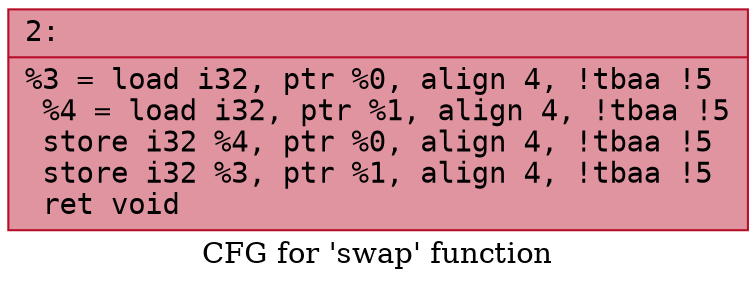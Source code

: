 digraph "CFG for 'swap' function" {
	label="CFG for 'swap' function";

	Node0x61694303dc50 [shape=record,color="#b70d28ff", style=filled, fillcolor="#b70d2870" fontname="Courier",label="{2:\l|  %3 = load i32, ptr %0, align 4, !tbaa !5\l  %4 = load i32, ptr %1, align 4, !tbaa !5\l  store i32 %4, ptr %0, align 4, !tbaa !5\l  store i32 %3, ptr %1, align 4, !tbaa !5\l  ret void\l}"];
}
